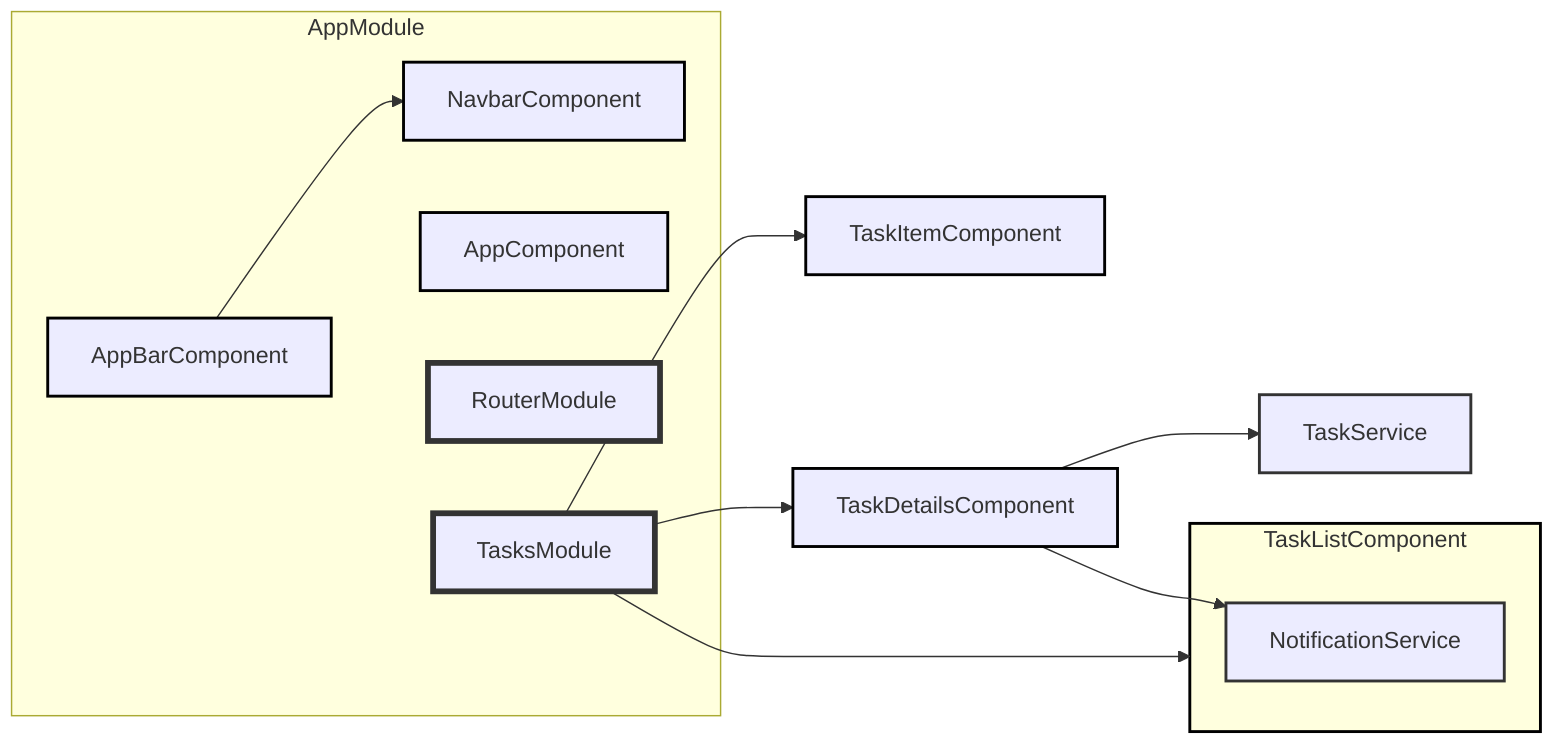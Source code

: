 graph LR
    classDef module style fill:#f9f,stroke-width:4px,stroke:#333;
    classDef component style fill:#ff0,stroke-width:2px,stroke:#000;
    classDef service style fill:#ccf,stroke-width:2px,stroke:#333;

    subgraph AppModule["AppModule"]
        AppBarComponent
        NavbarComponent
        AppComponent
        RouterModule
        TasksModule
    end

    AppBarComponent --> NavbarComponent
    AppModule --> RouterModule
    AppModule --> TasksModule
    TasksModule --> TaskListComponent
    TasksModule --> TaskItemComponent
    TasksModule --> TaskDetailsComponent

    subgraph TaskListComponent["TaskListComponent"]
        NotificationService
    end

    TaskDetailsComponent --> TaskService
    TaskDetailsComponent --> NotificationService

    class AppBarComponent component
    class NavbarComponent component
    class AppComponent component
    class RouterModule module
    class TasksModule module
    class TaskListComponent component
    class TaskItemComponent component
    class TaskDetailsComponent component
    class NotificationService service
    class TaskService service
